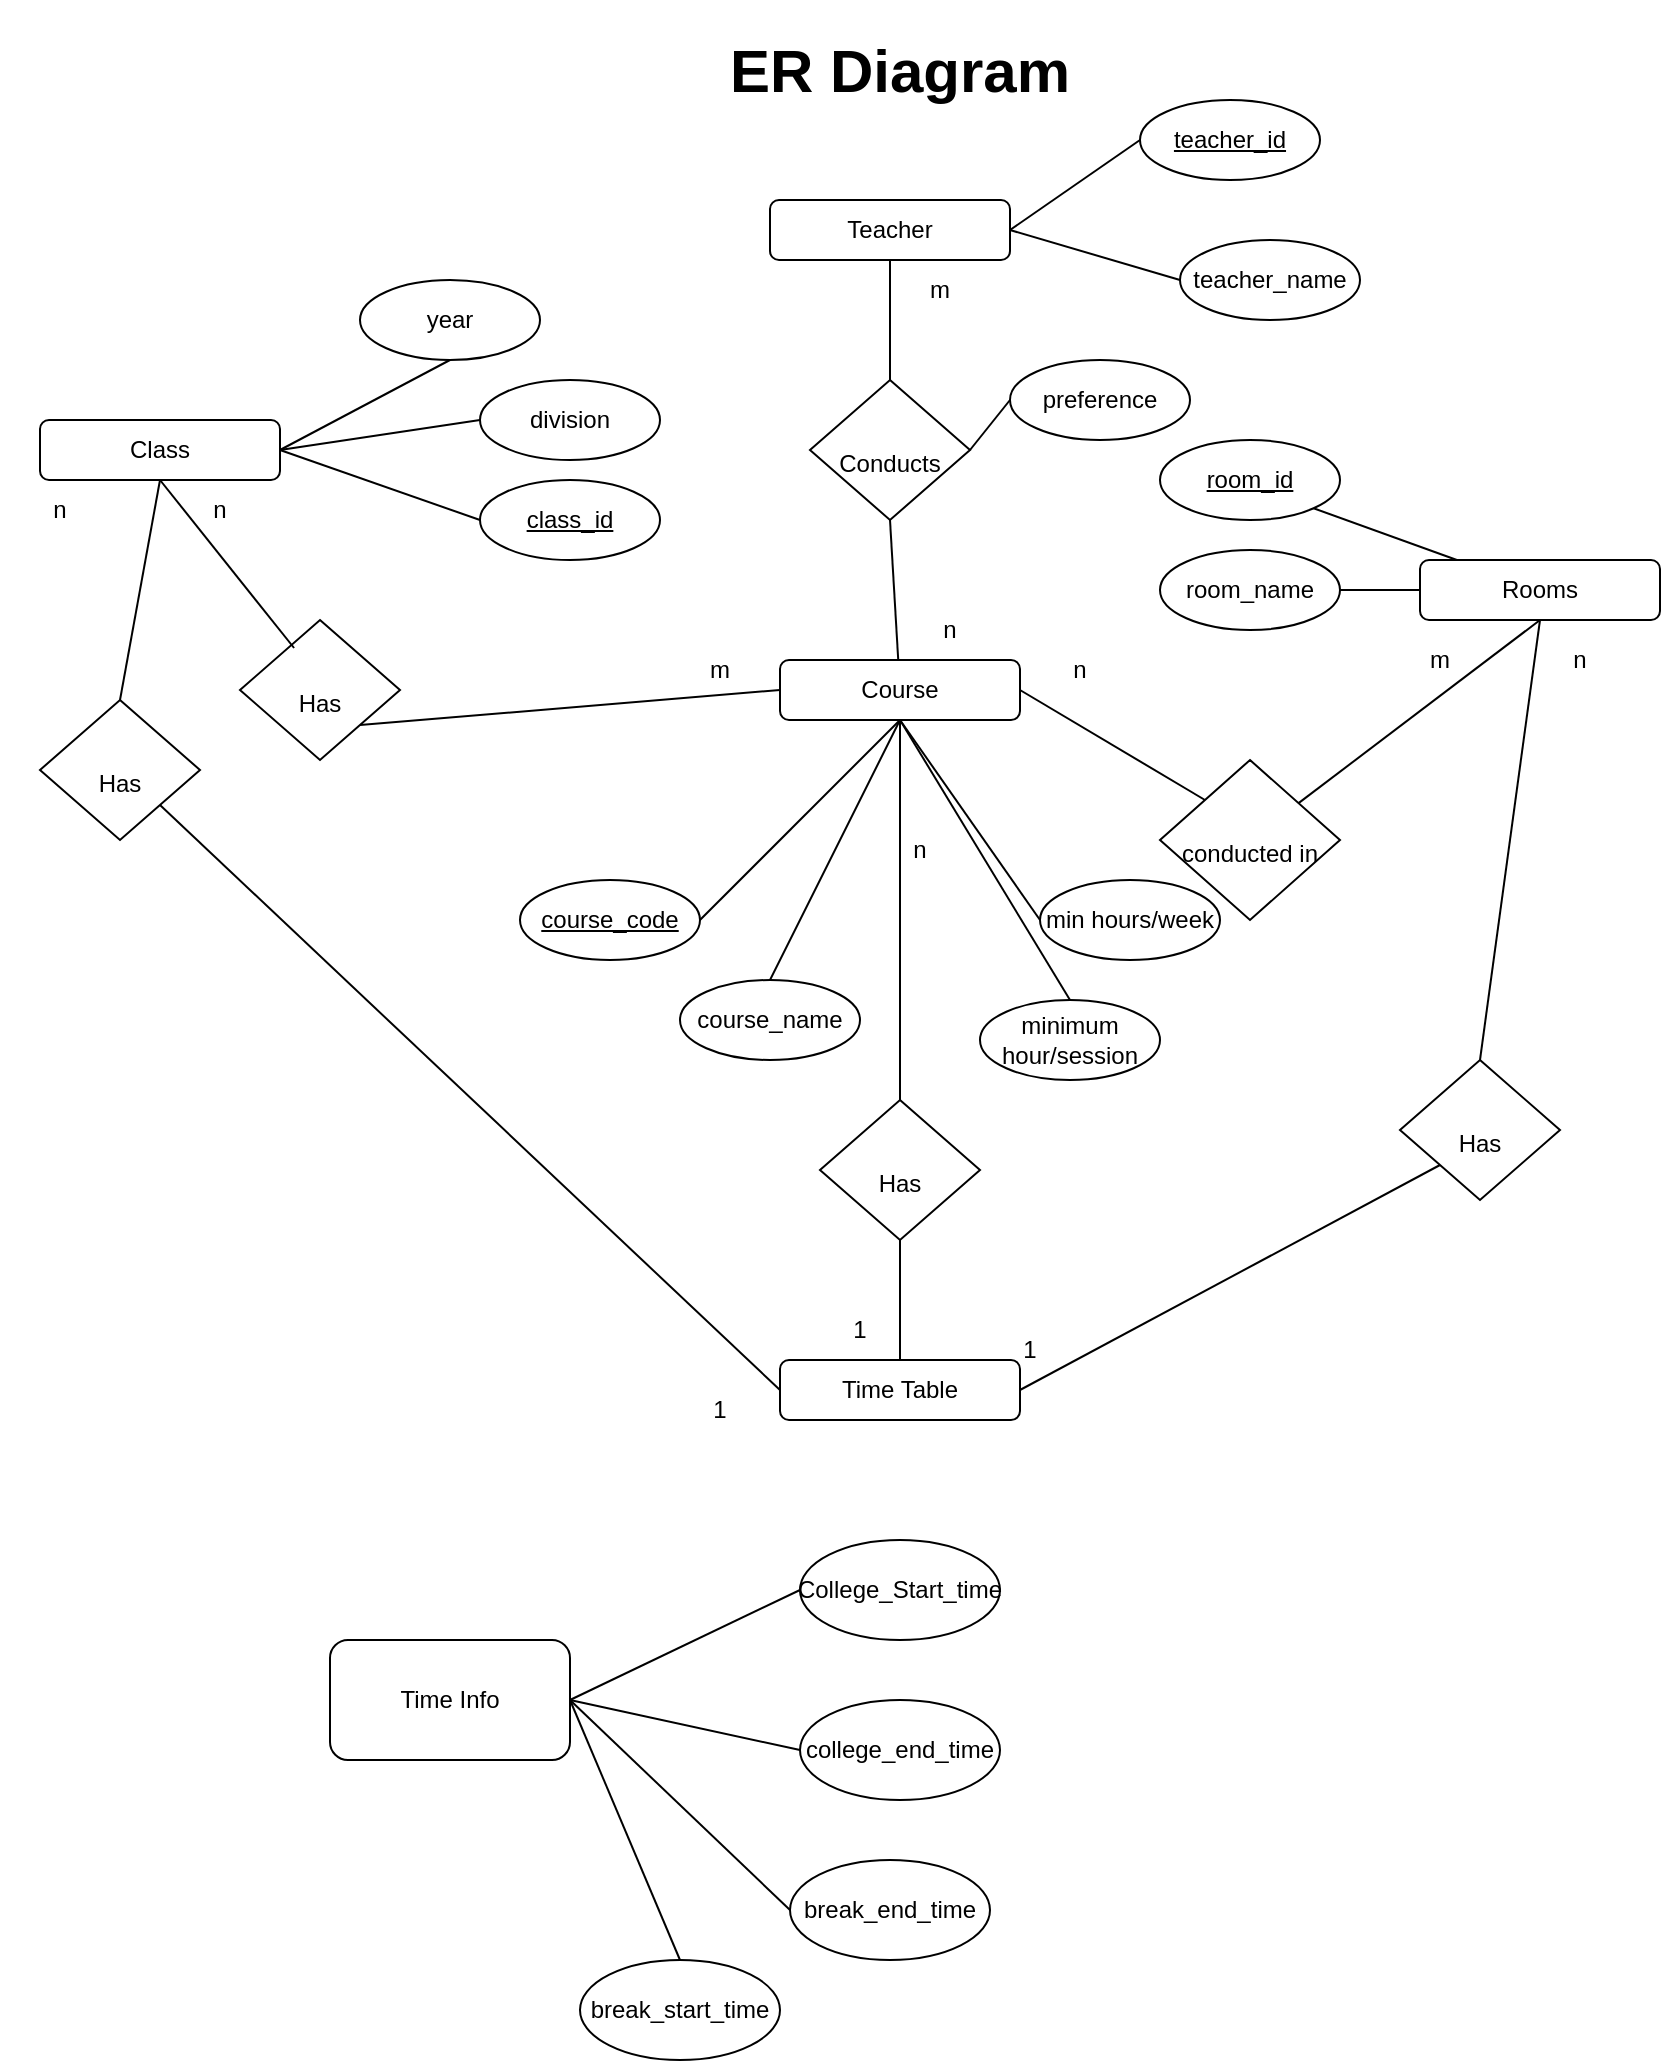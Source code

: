 <mxfile version="20.7.4" type="device"><diagram id="u9UO6aAXQ1LTPCA1RmuC" name="Page-1"><mxGraphModel dx="794" dy="476" grid="1" gridSize="10" guides="1" tooltips="1" connect="1" arrows="1" fold="1" page="1" pageScale="1" pageWidth="1100" pageHeight="1700" math="0" shadow="0"><root><mxCell id="0"/><mxCell id="1" parent="0"/><mxCell id="pp_ZHWP5TIwgbyzewIT6-2" value="Teacher" style="rounded=1;whiteSpace=wrap;html=1;" parent="1" vertex="1"><mxGeometry x="395" y="130" width="120" height="30" as="geometry"/></mxCell><mxCell id="pp_ZHWP5TIwgbyzewIT6-3" value="ER Diagram" style="text;html=1;strokeColor=none;fillColor=none;align=center;verticalAlign=middle;whiteSpace=wrap;rounded=0;fontStyle=1;fontSize=30;" parent="1" vertex="1"><mxGeometry x="320" y="30" width="280" height="70" as="geometry"/></mxCell><mxCell id="pp_ZHWP5TIwgbyzewIT6-4" value="Rooms" style="rounded=1;whiteSpace=wrap;html=1;" parent="1" vertex="1"><mxGeometry x="720" y="310" width="120" height="30" as="geometry"/></mxCell><mxCell id="pp_ZHWP5TIwgbyzewIT6-5" value="Class" style="rounded=1;whiteSpace=wrap;html=1;" parent="1" vertex="1"><mxGeometry x="30" y="240" width="120" height="30" as="geometry"/></mxCell><mxCell id="pp_ZHWP5TIwgbyzewIT6-6" value="Course" style="rounded=1;whiteSpace=wrap;html=1;" parent="1" vertex="1"><mxGeometry x="400" y="360" width="120" height="30" as="geometry"/></mxCell><mxCell id="pp_ZHWP5TIwgbyzewIT6-7" value="&lt;span style=&quot;font-size: 12px;&quot;&gt;Conducts&lt;br&gt;&lt;/span&gt;" style="rhombus;whiteSpace=wrap;html=1;fontSize=30;fontStyle=0" parent="1" vertex="1"><mxGeometry x="415" y="220" width="80" height="70" as="geometry"/></mxCell><mxCell id="pp_ZHWP5TIwgbyzewIT6-9" value="&lt;span style=&quot;font-size: 12px;&quot;&gt;Has&lt;br&gt;&lt;/span&gt;" style="rhombus;whiteSpace=wrap;html=1;fontSize=30;fontStyle=0" parent="1" vertex="1"><mxGeometry x="130" y="340" width="80" height="70" as="geometry"/></mxCell><mxCell id="pp_ZHWP5TIwgbyzewIT6-10" value="&lt;span style=&quot;font-size: 12px;&quot;&gt;conducted in&lt;br&gt;&lt;/span&gt;" style="rhombus;whiteSpace=wrap;html=1;fontSize=30;fontStyle=0" parent="1" vertex="1"><mxGeometry x="590" y="410" width="90" height="80" as="geometry"/></mxCell><mxCell id="pp_ZHWP5TIwgbyzewIT6-15" value="" style="endArrow=none;html=1;rounded=0;fontSize=12;exitX=0.5;exitY=1;exitDx=0;exitDy=0;entryX=0.338;entryY=0.2;entryDx=0;entryDy=0;entryPerimeter=0;" parent="1" source="pp_ZHWP5TIwgbyzewIT6-5" target="pp_ZHWP5TIwgbyzewIT6-9" edge="1"><mxGeometry width="50" height="50" relative="1" as="geometry"><mxPoint x="220" y="560" as="sourcePoint"/><mxPoint x="270" y="510" as="targetPoint"/></mxGeometry></mxCell><mxCell id="pp_ZHWP5TIwgbyzewIT6-16" value="" style="endArrow=none;html=1;rounded=0;fontSize=12;entryX=1;entryY=1;entryDx=0;entryDy=0;exitX=0;exitY=0.5;exitDx=0;exitDy=0;" parent="1" source="pp_ZHWP5TIwgbyzewIT6-6" target="pp_ZHWP5TIwgbyzewIT6-9" edge="1"><mxGeometry width="50" height="50" relative="1" as="geometry"><mxPoint x="240" y="790" as="sourcePoint"/><mxPoint x="290" y="740" as="targetPoint"/></mxGeometry></mxCell><mxCell id="pp_ZHWP5TIwgbyzewIT6-17" value="" style="endArrow=none;html=1;rounded=0;fontSize=12;exitX=1;exitY=0.5;exitDx=0;exitDy=0;entryX=0;entryY=0;entryDx=0;entryDy=0;" parent="1" source="pp_ZHWP5TIwgbyzewIT6-6" target="pp_ZHWP5TIwgbyzewIT6-10" edge="1"><mxGeometry width="50" height="50" relative="1" as="geometry"><mxPoint x="530" y="890" as="sourcePoint"/><mxPoint x="580" y="840" as="targetPoint"/></mxGeometry></mxCell><mxCell id="pp_ZHWP5TIwgbyzewIT6-18" value="" style="endArrow=none;html=1;rounded=0;fontSize=12;entryX=0.5;entryY=1;entryDx=0;entryDy=0;" parent="1" source="pp_ZHWP5TIwgbyzewIT6-10" target="pp_ZHWP5TIwgbyzewIT6-4" edge="1"><mxGeometry width="50" height="50" relative="1" as="geometry"><mxPoint x="690" y="650" as="sourcePoint"/><mxPoint x="400" y="840" as="targetPoint"/></mxGeometry></mxCell><mxCell id="pp_ZHWP5TIwgbyzewIT6-19" value="" style="endArrow=none;html=1;rounded=0;fontSize=12;entryX=0.5;entryY=1;entryDx=0;entryDy=0;exitX=0.5;exitY=0;exitDx=0;exitDy=0;" parent="1" source="pp_ZHWP5TIwgbyzewIT6-7" target="pp_ZHWP5TIwgbyzewIT6-2" edge="1"><mxGeometry width="50" height="50" relative="1" as="geometry"><mxPoint x="290" y="510" as="sourcePoint"/><mxPoint x="340" y="460" as="targetPoint"/></mxGeometry></mxCell><mxCell id="pp_ZHWP5TIwgbyzewIT6-25" value="" style="endArrow=none;html=1;rounded=0;fontSize=12;entryX=0.5;entryY=1;entryDx=0;entryDy=0;" parent="1" source="pp_ZHWP5TIwgbyzewIT6-6" target="pp_ZHWP5TIwgbyzewIT6-7" edge="1"><mxGeometry width="50" height="50" relative="1" as="geometry"><mxPoint x="440" y="690" as="sourcePoint"/><mxPoint x="490" y="640" as="targetPoint"/></mxGeometry></mxCell><mxCell id="pp_ZHWP5TIwgbyzewIT6-36" value="teacher_id" style="ellipse;whiteSpace=wrap;html=1;fontSize=12;fontStyle=4" parent="1" vertex="1"><mxGeometry x="580" y="80" width="90" height="40" as="geometry"/></mxCell><mxCell id="pp_ZHWP5TIwgbyzewIT6-37" value="teacher_name" style="ellipse;whiteSpace=wrap;html=1;fontSize=12;" parent="1" vertex="1"><mxGeometry x="600" y="150" width="90" height="40" as="geometry"/></mxCell><mxCell id="pp_ZHWP5TIwgbyzewIT6-38" value="" style="endArrow=none;html=1;rounded=0;fontSize=12;entryX=0;entryY=0.5;entryDx=0;entryDy=0;exitX=1;exitY=0.5;exitDx=0;exitDy=0;" parent="1" source="pp_ZHWP5TIwgbyzewIT6-2" target="pp_ZHWP5TIwgbyzewIT6-36" edge="1"><mxGeometry width="50" height="50" relative="1" as="geometry"><mxPoint x="530" y="470" as="sourcePoint"/><mxPoint x="470" y="530" as="targetPoint"/></mxGeometry></mxCell><mxCell id="pp_ZHWP5TIwgbyzewIT6-39" value="" style="endArrow=none;html=1;rounded=0;fontSize=12;entryX=1;entryY=0.5;entryDx=0;entryDy=0;exitX=0;exitY=0.5;exitDx=0;exitDy=0;" parent="1" source="pp_ZHWP5TIwgbyzewIT6-37" target="pp_ZHWP5TIwgbyzewIT6-2" edge="1"><mxGeometry width="50" height="50" relative="1" as="geometry"><mxPoint x="500" y="530" as="sourcePoint"/><mxPoint x="520" y="470" as="targetPoint"/></mxGeometry></mxCell><mxCell id="pp_ZHWP5TIwgbyzewIT6-40" value="class_id" style="ellipse;whiteSpace=wrap;html=1;fontSize=12;fontStyle=4" parent="1" vertex="1"><mxGeometry x="250" y="270" width="90" height="40" as="geometry"/></mxCell><mxCell id="pp_ZHWP5TIwgbyzewIT6-41" value="year" style="ellipse;whiteSpace=wrap;html=1;fontSize=12;" parent="1" vertex="1"><mxGeometry x="190" y="170" width="90" height="40" as="geometry"/></mxCell><mxCell id="pp_ZHWP5TIwgbyzewIT6-42" value="division" style="ellipse;whiteSpace=wrap;html=1;fontSize=12;" parent="1" vertex="1"><mxGeometry x="250" y="220" width="90" height="40" as="geometry"/></mxCell><mxCell id="pp_ZHWP5TIwgbyzewIT6-43" value="" style="endArrow=none;html=1;rounded=0;fontSize=12;exitX=1;exitY=0.5;exitDx=0;exitDy=0;entryX=0;entryY=0.5;entryDx=0;entryDy=0;" parent="1" source="pp_ZHWP5TIwgbyzewIT6-5" target="pp_ZHWP5TIwgbyzewIT6-40" edge="1"><mxGeometry width="50" height="50" relative="1" as="geometry"><mxPoint x="420" y="580" as="sourcePoint"/><mxPoint x="470" y="530" as="targetPoint"/></mxGeometry></mxCell><mxCell id="pp_ZHWP5TIwgbyzewIT6-44" value="" style="endArrow=none;html=1;rounded=0;fontSize=12;exitX=1;exitY=0.5;exitDx=0;exitDy=0;entryX=0.5;entryY=1;entryDx=0;entryDy=0;" parent="1" source="pp_ZHWP5TIwgbyzewIT6-5" target="pp_ZHWP5TIwgbyzewIT6-41" edge="1"><mxGeometry width="50" height="50" relative="1" as="geometry"><mxPoint x="420" y="580" as="sourcePoint"/><mxPoint x="470" y="530" as="targetPoint"/></mxGeometry></mxCell><mxCell id="pp_ZHWP5TIwgbyzewIT6-45" value="" style="endArrow=none;html=1;rounded=0;fontSize=12;exitX=1;exitY=0.5;exitDx=0;exitDy=0;entryX=0;entryY=0.5;entryDx=0;entryDy=0;" parent="1" source="pp_ZHWP5TIwgbyzewIT6-5" target="pp_ZHWP5TIwgbyzewIT6-42" edge="1"><mxGeometry width="50" height="50" relative="1" as="geometry"><mxPoint x="420" y="580" as="sourcePoint"/><mxPoint x="470" y="530" as="targetPoint"/></mxGeometry></mxCell><mxCell id="pp_ZHWP5TIwgbyzewIT6-46" value="course_code" style="ellipse;whiteSpace=wrap;html=1;fontSize=12;fontStyle=4" parent="1" vertex="1"><mxGeometry x="270" y="470" width="90" height="40" as="geometry"/></mxCell><mxCell id="pp_ZHWP5TIwgbyzewIT6-47" value="course_name" style="ellipse;whiteSpace=wrap;html=1;fontSize=12;" parent="1" vertex="1"><mxGeometry x="350" y="520" width="90" height="40" as="geometry"/></mxCell><mxCell id="pp_ZHWP5TIwgbyzewIT6-48" value="minimum hour/session" style="ellipse;whiteSpace=wrap;html=1;fontSize=12;" parent="1" vertex="1"><mxGeometry x="500" y="530" width="90" height="40" as="geometry"/></mxCell><mxCell id="pp_ZHWP5TIwgbyzewIT6-49" value="min hours/week" style="ellipse;whiteSpace=wrap;html=1;fontSize=12;" parent="1" vertex="1"><mxGeometry x="530" y="470" width="90" height="40" as="geometry"/></mxCell><mxCell id="pp_ZHWP5TIwgbyzewIT6-50" value="" style="endArrow=none;html=1;rounded=0;fontSize=12;exitX=1;exitY=0.5;exitDx=0;exitDy=0;entryX=0.5;entryY=1;entryDx=0;entryDy=0;" parent="1" source="pp_ZHWP5TIwgbyzewIT6-46" target="pp_ZHWP5TIwgbyzewIT6-6" edge="1"><mxGeometry width="50" height="50" relative="1" as="geometry"><mxPoint x="420" y="780" as="sourcePoint"/><mxPoint x="470" y="730" as="targetPoint"/></mxGeometry></mxCell><mxCell id="pp_ZHWP5TIwgbyzewIT6-51" value="" style="endArrow=none;html=1;rounded=0;fontSize=12;exitX=0.5;exitY=0;exitDx=0;exitDy=0;entryX=0.5;entryY=1;entryDx=0;entryDy=0;" parent="1" source="pp_ZHWP5TIwgbyzewIT6-47" target="pp_ZHWP5TIwgbyzewIT6-6" edge="1"><mxGeometry width="50" height="50" relative="1" as="geometry"><mxPoint x="420" y="780" as="sourcePoint"/><mxPoint x="450" y="720" as="targetPoint"/></mxGeometry></mxCell><mxCell id="pp_ZHWP5TIwgbyzewIT6-52" value="" style="endArrow=none;html=1;rounded=0;fontSize=12;exitX=0.5;exitY=0;exitDx=0;exitDy=0;entryX=0.5;entryY=1;entryDx=0;entryDy=0;" parent="1" source="pp_ZHWP5TIwgbyzewIT6-48" target="pp_ZHWP5TIwgbyzewIT6-6" edge="1"><mxGeometry width="50" height="50" relative="1" as="geometry"><mxPoint x="420" y="780" as="sourcePoint"/><mxPoint x="450" y="720" as="targetPoint"/></mxGeometry></mxCell><mxCell id="pp_ZHWP5TIwgbyzewIT6-53" value="" style="endArrow=none;html=1;rounded=0;fontSize=12;entryX=0.5;entryY=1;entryDx=0;entryDy=0;exitX=0;exitY=0.5;exitDx=0;exitDy=0;" parent="1" source="pp_ZHWP5TIwgbyzewIT6-49" target="pp_ZHWP5TIwgbyzewIT6-6" edge="1"><mxGeometry width="50" height="50" relative="1" as="geometry"><mxPoint x="420" y="780" as="sourcePoint"/><mxPoint x="470" y="730" as="targetPoint"/></mxGeometry></mxCell><mxCell id="pp_ZHWP5TIwgbyzewIT6-54" value="room_id" style="ellipse;whiteSpace=wrap;html=1;fontSize=12;fontStyle=4" parent="1" vertex="1"><mxGeometry x="590" y="250" width="90" height="40" as="geometry"/></mxCell><mxCell id="pp_ZHWP5TIwgbyzewIT6-55" value="room_name" style="ellipse;whiteSpace=wrap;html=1;fontSize=12;" parent="1" vertex="1"><mxGeometry x="590" y="305" width="90" height="40" as="geometry"/></mxCell><mxCell id="pp_ZHWP5TIwgbyzewIT6-56" value="" style="endArrow=none;html=1;rounded=0;fontSize=12;entryX=1;entryY=1;entryDx=0;entryDy=0;" parent="1" source="pp_ZHWP5TIwgbyzewIT6-4" target="pp_ZHWP5TIwgbyzewIT6-54" edge="1"><mxGeometry width="50" height="50" relative="1" as="geometry"><mxPoint x="420" y="580" as="sourcePoint"/><mxPoint x="470" y="530" as="targetPoint"/></mxGeometry></mxCell><mxCell id="pp_ZHWP5TIwgbyzewIT6-57" value="" style="endArrow=none;html=1;rounded=0;fontSize=12;entryX=1;entryY=0.5;entryDx=0;entryDy=0;exitX=0;exitY=0.5;exitDx=0;exitDy=0;" parent="1" source="pp_ZHWP5TIwgbyzewIT6-4" target="pp_ZHWP5TIwgbyzewIT6-55" edge="1"><mxGeometry width="50" height="50" relative="1" as="geometry"><mxPoint x="730" y="730" as="sourcePoint"/><mxPoint x="780" y="680" as="targetPoint"/></mxGeometry></mxCell><mxCell id="pp_ZHWP5TIwgbyzewIT6-58" value="Time Table" style="rounded=1;whiteSpace=wrap;html=1;" parent="1" vertex="1"><mxGeometry x="400" y="710" width="120" height="30" as="geometry"/></mxCell><mxCell id="pp_ZHWP5TIwgbyzewIT6-60" value="&lt;span style=&quot;font-size: 12px;&quot;&gt;Has&lt;br&gt;&lt;/span&gt;" style="rhombus;whiteSpace=wrap;html=1;fontSize=30;fontStyle=0" parent="1" vertex="1"><mxGeometry x="30" y="380" width="80" height="70" as="geometry"/></mxCell><mxCell id="pp_ZHWP5TIwgbyzewIT6-61" value="&lt;span style=&quot;font-size: 12px;&quot;&gt;Has&lt;br&gt;&lt;/span&gt;" style="rhombus;whiteSpace=wrap;html=1;fontSize=30;fontStyle=0" parent="1" vertex="1"><mxGeometry x="420" y="580" width="80" height="70" as="geometry"/></mxCell><mxCell id="pp_ZHWP5TIwgbyzewIT6-62" value="&lt;span style=&quot;font-size: 12px;&quot;&gt;Has&lt;br&gt;&lt;/span&gt;" style="rhombus;whiteSpace=wrap;html=1;fontSize=30;fontStyle=0" parent="1" vertex="1"><mxGeometry x="710" y="560" width="80" height="70" as="geometry"/></mxCell><mxCell id="pp_ZHWP5TIwgbyzewIT6-63" value="" style="endArrow=none;html=1;rounded=0;fontSize=12;entryX=0.5;entryY=0;entryDx=0;entryDy=0;exitX=0;exitY=0;exitDx=0;exitDy=0;" parent="1" source="pp_ZHWP5TIwgbyzewIT6-77" target="pp_ZHWP5TIwgbyzewIT6-60" edge="1"><mxGeometry width="50" height="50" relative="1" as="geometry"><mxPoint x="100" y="600" as="sourcePoint"/><mxPoint x="470" y="730" as="targetPoint"/></mxGeometry></mxCell><mxCell id="pp_ZHWP5TIwgbyzewIT6-64" value="" style="endArrow=none;html=1;rounded=0;fontSize=12;entryX=1;entryY=1;entryDx=0;entryDy=0;exitX=0;exitY=0.5;exitDx=0;exitDy=0;" parent="1" source="pp_ZHWP5TIwgbyzewIT6-58" target="pp_ZHWP5TIwgbyzewIT6-60" edge="1"><mxGeometry width="50" height="50" relative="1" as="geometry"><mxPoint x="370" y="1000" as="sourcePoint"/><mxPoint x="180" y="1000" as="targetPoint"/></mxGeometry></mxCell><mxCell id="pp_ZHWP5TIwgbyzewIT6-65" value="" style="endArrow=none;html=1;rounded=0;fontSize=12;exitX=0.5;exitY=0;exitDx=0;exitDy=0;" parent="1" source="pp_ZHWP5TIwgbyzewIT6-61" target="pp_ZHWP5TIwgbyzewIT6-6" edge="1"><mxGeometry width="50" height="50" relative="1" as="geometry"><mxPoint x="460" y="810" as="sourcePoint"/><mxPoint x="470" y="930" as="targetPoint"/></mxGeometry></mxCell><mxCell id="pp_ZHWP5TIwgbyzewIT6-66" value="" style="endArrow=none;html=1;rounded=0;fontSize=12;entryX=0.5;entryY=1;entryDx=0;entryDy=0;exitX=0.5;exitY=0;exitDx=0;exitDy=0;" parent="1" source="pp_ZHWP5TIwgbyzewIT6-58" target="pp_ZHWP5TIwgbyzewIT6-61" edge="1"><mxGeometry width="50" height="50" relative="1" as="geometry"><mxPoint x="420" y="980" as="sourcePoint"/><mxPoint x="470" y="930" as="targetPoint"/></mxGeometry></mxCell><mxCell id="pp_ZHWP5TIwgbyzewIT6-67" value="" style="endArrow=none;html=1;rounded=0;fontSize=12;exitX=1;exitY=0.5;exitDx=0;exitDy=0;entryX=0;entryY=1;entryDx=0;entryDy=0;" parent="1" source="pp_ZHWP5TIwgbyzewIT6-58" target="pp_ZHWP5TIwgbyzewIT6-62" edge="1"><mxGeometry width="50" height="50" relative="1" as="geometry"><mxPoint x="600" y="1020" as="sourcePoint"/><mxPoint x="650" y="970" as="targetPoint"/></mxGeometry></mxCell><mxCell id="pp_ZHWP5TIwgbyzewIT6-68" value="" style="endArrow=none;html=1;rounded=0;fontSize=12;entryX=0.5;entryY=1;entryDx=0;entryDy=0;exitX=0.5;exitY=0;exitDx=0;exitDy=0;" parent="1" source="pp_ZHWP5TIwgbyzewIT6-62" target="pp_ZHWP5TIwgbyzewIT6-4" edge="1"><mxGeometry width="50" height="50" relative="1" as="geometry"><mxPoint x="710" y="760" as="sourcePoint"/><mxPoint x="760" y="710" as="targetPoint"/></mxGeometry></mxCell><mxCell id="pp_ZHWP5TIwgbyzewIT6-72" value="m" style="text;html=1;strokeColor=none;fillColor=none;align=center;verticalAlign=middle;whiteSpace=wrap;rounded=0;fontSize=12;" parent="1" vertex="1"><mxGeometry x="450" y="160" width="60" height="30" as="geometry"/></mxCell><mxCell id="pp_ZHWP5TIwgbyzewIT6-76" value="n" style="text;html=1;strokeColor=none;fillColor=none;align=center;verticalAlign=middle;whiteSpace=wrap;rounded=0;fontSize=12;" parent="1" vertex="1"><mxGeometry x="455" y="330" width="60" height="30" as="geometry"/></mxCell><mxCell id="pp_ZHWP5TIwgbyzewIT6-77" value="n" style="text;html=1;strokeColor=none;fillColor=none;align=center;verticalAlign=middle;whiteSpace=wrap;rounded=0;fontSize=12;" parent="1" vertex="1"><mxGeometry x="90" y="270" width="60" height="30" as="geometry"/></mxCell><mxCell id="pp_ZHWP5TIwgbyzewIT6-79" value="m" style="text;html=1;strokeColor=none;fillColor=none;align=center;verticalAlign=middle;whiteSpace=wrap;rounded=0;fontSize=12;" parent="1" vertex="1"><mxGeometry x="340" y="350" width="60" height="30" as="geometry"/></mxCell><mxCell id="pp_ZHWP5TIwgbyzewIT6-82" value="n" style="text;html=1;strokeColor=none;fillColor=none;align=center;verticalAlign=middle;whiteSpace=wrap;rounded=0;fontSize=12;" parent="1" vertex="1"><mxGeometry x="520" y="350" width="60" height="30" as="geometry"/></mxCell><mxCell id="pp_ZHWP5TIwgbyzewIT6-83" value="m" style="text;html=1;strokeColor=none;fillColor=none;align=center;verticalAlign=middle;whiteSpace=wrap;rounded=0;fontSize=12;" parent="1" vertex="1"><mxGeometry x="700" y="345" width="60" height="30" as="geometry"/></mxCell><mxCell id="pp_ZHWP5TIwgbyzewIT6-96" value="n" style="text;html=1;strokeColor=none;fillColor=none;align=center;verticalAlign=middle;whiteSpace=wrap;rounded=0;fontSize=12;" parent="1" vertex="1"><mxGeometry x="10" y="270" width="60" height="30" as="geometry"/></mxCell><mxCell id="pp_ZHWP5TIwgbyzewIT6-97" value="n" style="text;html=1;strokeColor=none;fillColor=none;align=center;verticalAlign=middle;whiteSpace=wrap;rounded=0;fontSize=12;" parent="1" vertex="1"><mxGeometry x="440" y="440" width="60" height="30" as="geometry"/></mxCell><mxCell id="pp_ZHWP5TIwgbyzewIT6-99" value="n" style="text;html=1;strokeColor=none;fillColor=none;align=center;verticalAlign=middle;whiteSpace=wrap;rounded=0;fontSize=12;" parent="1" vertex="1"><mxGeometry x="770" y="345" width="60" height="30" as="geometry"/></mxCell><mxCell id="pp_ZHWP5TIwgbyzewIT6-107" value="1" style="text;html=1;strokeColor=none;fillColor=none;align=center;verticalAlign=middle;whiteSpace=wrap;rounded=0;fontSize=12;" parent="1" vertex="1"><mxGeometry x="410" y="680" width="60" height="30" as="geometry"/></mxCell><mxCell id="pp_ZHWP5TIwgbyzewIT6-108" value="1" style="text;html=1;strokeColor=none;fillColor=none;align=center;verticalAlign=middle;whiteSpace=wrap;rounded=0;fontSize=12;" parent="1" vertex="1"><mxGeometry x="340" y="720" width="60" height="30" as="geometry"/></mxCell><mxCell id="pp_ZHWP5TIwgbyzewIT6-113" value="1" style="text;html=1;strokeColor=none;fillColor=none;align=center;verticalAlign=middle;whiteSpace=wrap;rounded=0;fontSize=12;" parent="1" vertex="1"><mxGeometry x="495" y="690" width="60" height="30" as="geometry"/></mxCell><mxCell id="XUNh5YbpI6GMGYQQi6fQ-2" value="Time Info" style="rounded=1;whiteSpace=wrap;html=1;" parent="1" vertex="1"><mxGeometry x="175" y="850" width="120" height="60" as="geometry"/></mxCell><mxCell id="XUNh5YbpI6GMGYQQi6fQ-3" value="College_Start_time" style="ellipse;whiteSpace=wrap;html=1;" parent="1" vertex="1"><mxGeometry x="410" y="800" width="100" height="50" as="geometry"/></mxCell><mxCell id="XUNh5YbpI6GMGYQQi6fQ-4" value="college_end_time" style="ellipse;whiteSpace=wrap;html=1;" parent="1" vertex="1"><mxGeometry x="410" y="880" width="100" height="50" as="geometry"/></mxCell><mxCell id="XUNh5YbpI6GMGYQQi6fQ-5" value="break_start_time" style="ellipse;whiteSpace=wrap;html=1;" parent="1" vertex="1"><mxGeometry x="300" y="1010" width="100" height="50" as="geometry"/></mxCell><mxCell id="XUNh5YbpI6GMGYQQi6fQ-6" value="break_end_time" style="ellipse;whiteSpace=wrap;html=1;" parent="1" vertex="1"><mxGeometry x="405" y="960" width="100" height="50" as="geometry"/></mxCell><mxCell id="XUNh5YbpI6GMGYQQi6fQ-9" value="" style="endArrow=none;html=1;rounded=0;exitX=1;exitY=0.5;exitDx=0;exitDy=0;entryX=0;entryY=0.5;entryDx=0;entryDy=0;" parent="1" source="XUNh5YbpI6GMGYQQi6fQ-2" target="XUNh5YbpI6GMGYQQi6fQ-3" edge="1"><mxGeometry width="50" height="50" relative="1" as="geometry"><mxPoint x="450" y="1000" as="sourcePoint"/><mxPoint x="500" y="950" as="targetPoint"/></mxGeometry></mxCell><mxCell id="XUNh5YbpI6GMGYQQi6fQ-10" value="" style="endArrow=none;html=1;rounded=0;exitX=1;exitY=0.5;exitDx=0;exitDy=0;entryX=0;entryY=0.5;entryDx=0;entryDy=0;" parent="1" source="XUNh5YbpI6GMGYQQi6fQ-2" target="XUNh5YbpI6GMGYQQi6fQ-4" edge="1"><mxGeometry width="50" height="50" relative="1" as="geometry"><mxPoint x="450" y="1000" as="sourcePoint"/><mxPoint x="500" y="950" as="targetPoint"/></mxGeometry></mxCell><mxCell id="XUNh5YbpI6GMGYQQi6fQ-11" value="" style="endArrow=none;html=1;rounded=0;exitX=1;exitY=0.5;exitDx=0;exitDy=0;entryX=0;entryY=0.5;entryDx=0;entryDy=0;" parent="1" source="XUNh5YbpI6GMGYQQi6fQ-2" target="XUNh5YbpI6GMGYQQi6fQ-6" edge="1"><mxGeometry width="50" height="50" relative="1" as="geometry"><mxPoint x="450" y="1000" as="sourcePoint"/><mxPoint x="500" y="950" as="targetPoint"/></mxGeometry></mxCell><mxCell id="XUNh5YbpI6GMGYQQi6fQ-12" value="" style="endArrow=none;html=1;rounded=0;exitX=1;exitY=0.5;exitDx=0;exitDy=0;entryX=0.5;entryY=0;entryDx=0;entryDy=0;" parent="1" source="XUNh5YbpI6GMGYQQi6fQ-2" target="XUNh5YbpI6GMGYQQi6fQ-5" edge="1"><mxGeometry width="50" height="50" relative="1" as="geometry"><mxPoint x="450" y="1000" as="sourcePoint"/><mxPoint x="500" y="950" as="targetPoint"/></mxGeometry></mxCell><mxCell id="ksi-KgXg931qsMHE3DVh-1" value="preference" style="ellipse;whiteSpace=wrap;html=1;fontSize=12;" vertex="1" parent="1"><mxGeometry x="515" y="210" width="90" height="40" as="geometry"/></mxCell><mxCell id="ksi-KgXg931qsMHE3DVh-2" value="" style="endArrow=none;html=1;rounded=0;entryX=0;entryY=0.5;entryDx=0;entryDy=0;exitX=1;exitY=0.5;exitDx=0;exitDy=0;" edge="1" parent="1" source="pp_ZHWP5TIwgbyzewIT6-7" target="ksi-KgXg931qsMHE3DVh-1"><mxGeometry width="50" height="50" relative="1" as="geometry"><mxPoint x="380" y="370" as="sourcePoint"/><mxPoint x="430" y="320" as="targetPoint"/></mxGeometry></mxCell></root></mxGraphModel></diagram></mxfile>